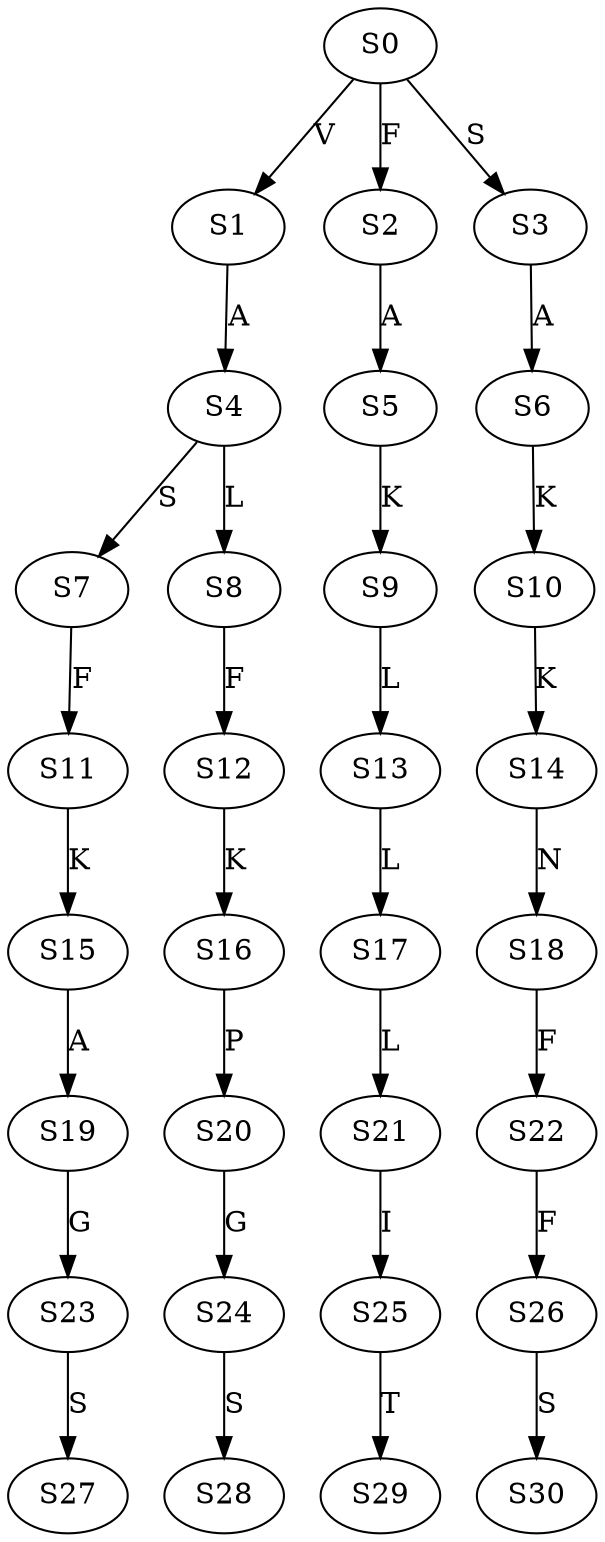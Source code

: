 strict digraph  {
	S0 -> S1 [ label = V ];
	S0 -> S2 [ label = F ];
	S0 -> S3 [ label = S ];
	S1 -> S4 [ label = A ];
	S2 -> S5 [ label = A ];
	S3 -> S6 [ label = A ];
	S4 -> S7 [ label = S ];
	S4 -> S8 [ label = L ];
	S5 -> S9 [ label = K ];
	S6 -> S10 [ label = K ];
	S7 -> S11 [ label = F ];
	S8 -> S12 [ label = F ];
	S9 -> S13 [ label = L ];
	S10 -> S14 [ label = K ];
	S11 -> S15 [ label = K ];
	S12 -> S16 [ label = K ];
	S13 -> S17 [ label = L ];
	S14 -> S18 [ label = N ];
	S15 -> S19 [ label = A ];
	S16 -> S20 [ label = P ];
	S17 -> S21 [ label = L ];
	S18 -> S22 [ label = F ];
	S19 -> S23 [ label = G ];
	S20 -> S24 [ label = G ];
	S21 -> S25 [ label = I ];
	S22 -> S26 [ label = F ];
	S23 -> S27 [ label = S ];
	S24 -> S28 [ label = S ];
	S25 -> S29 [ label = T ];
	S26 -> S30 [ label = S ];
}
